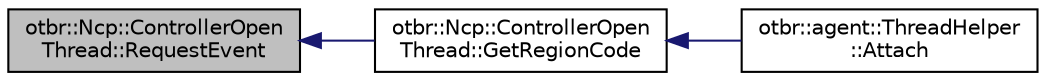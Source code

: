 digraph "otbr::Ncp::ControllerOpenThread::RequestEvent"
{
  edge [fontname="Helvetica",fontsize="10",labelfontname="Helvetica",labelfontsize="10"];
  node [fontname="Helvetica",fontsize="10",shape=record];
  rankdir="LR";
  Node58 [label="otbr::Ncp::ControllerOpen\lThread::RequestEvent",height=0.2,width=0.4,color="black", fillcolor="grey75", style="filled", fontcolor="black"];
  Node58 -> Node59 [dir="back",color="midnightblue",fontsize="10",style="solid",fontname="Helvetica"];
  Node59 [label="otbr::Ncp::ControllerOpen\lThread::GetRegionCode",height=0.2,width=0.4,color="black", fillcolor="white", style="filled",URL="$db/d17/classotbr_1_1Ncp_1_1ControllerOpenThread.html#a8e0d328da9fa976d56084f2afd825559",tooltip="This method gets the region code. "];
  Node59 -> Node60 [dir="back",color="midnightblue",fontsize="10",style="solid",fontname="Helvetica"];
  Node60 [label="otbr::agent::ThreadHelper\l::Attach",height=0.2,width=0.4,color="black", fillcolor="white", style="filled",URL="$d4/d44/classotbr_1_1agent_1_1ThreadHelper.html#aa6d3515dd87508e50d61ef89903a5ada",tooltip="This method attaches the device to the Thread network. "];
}
